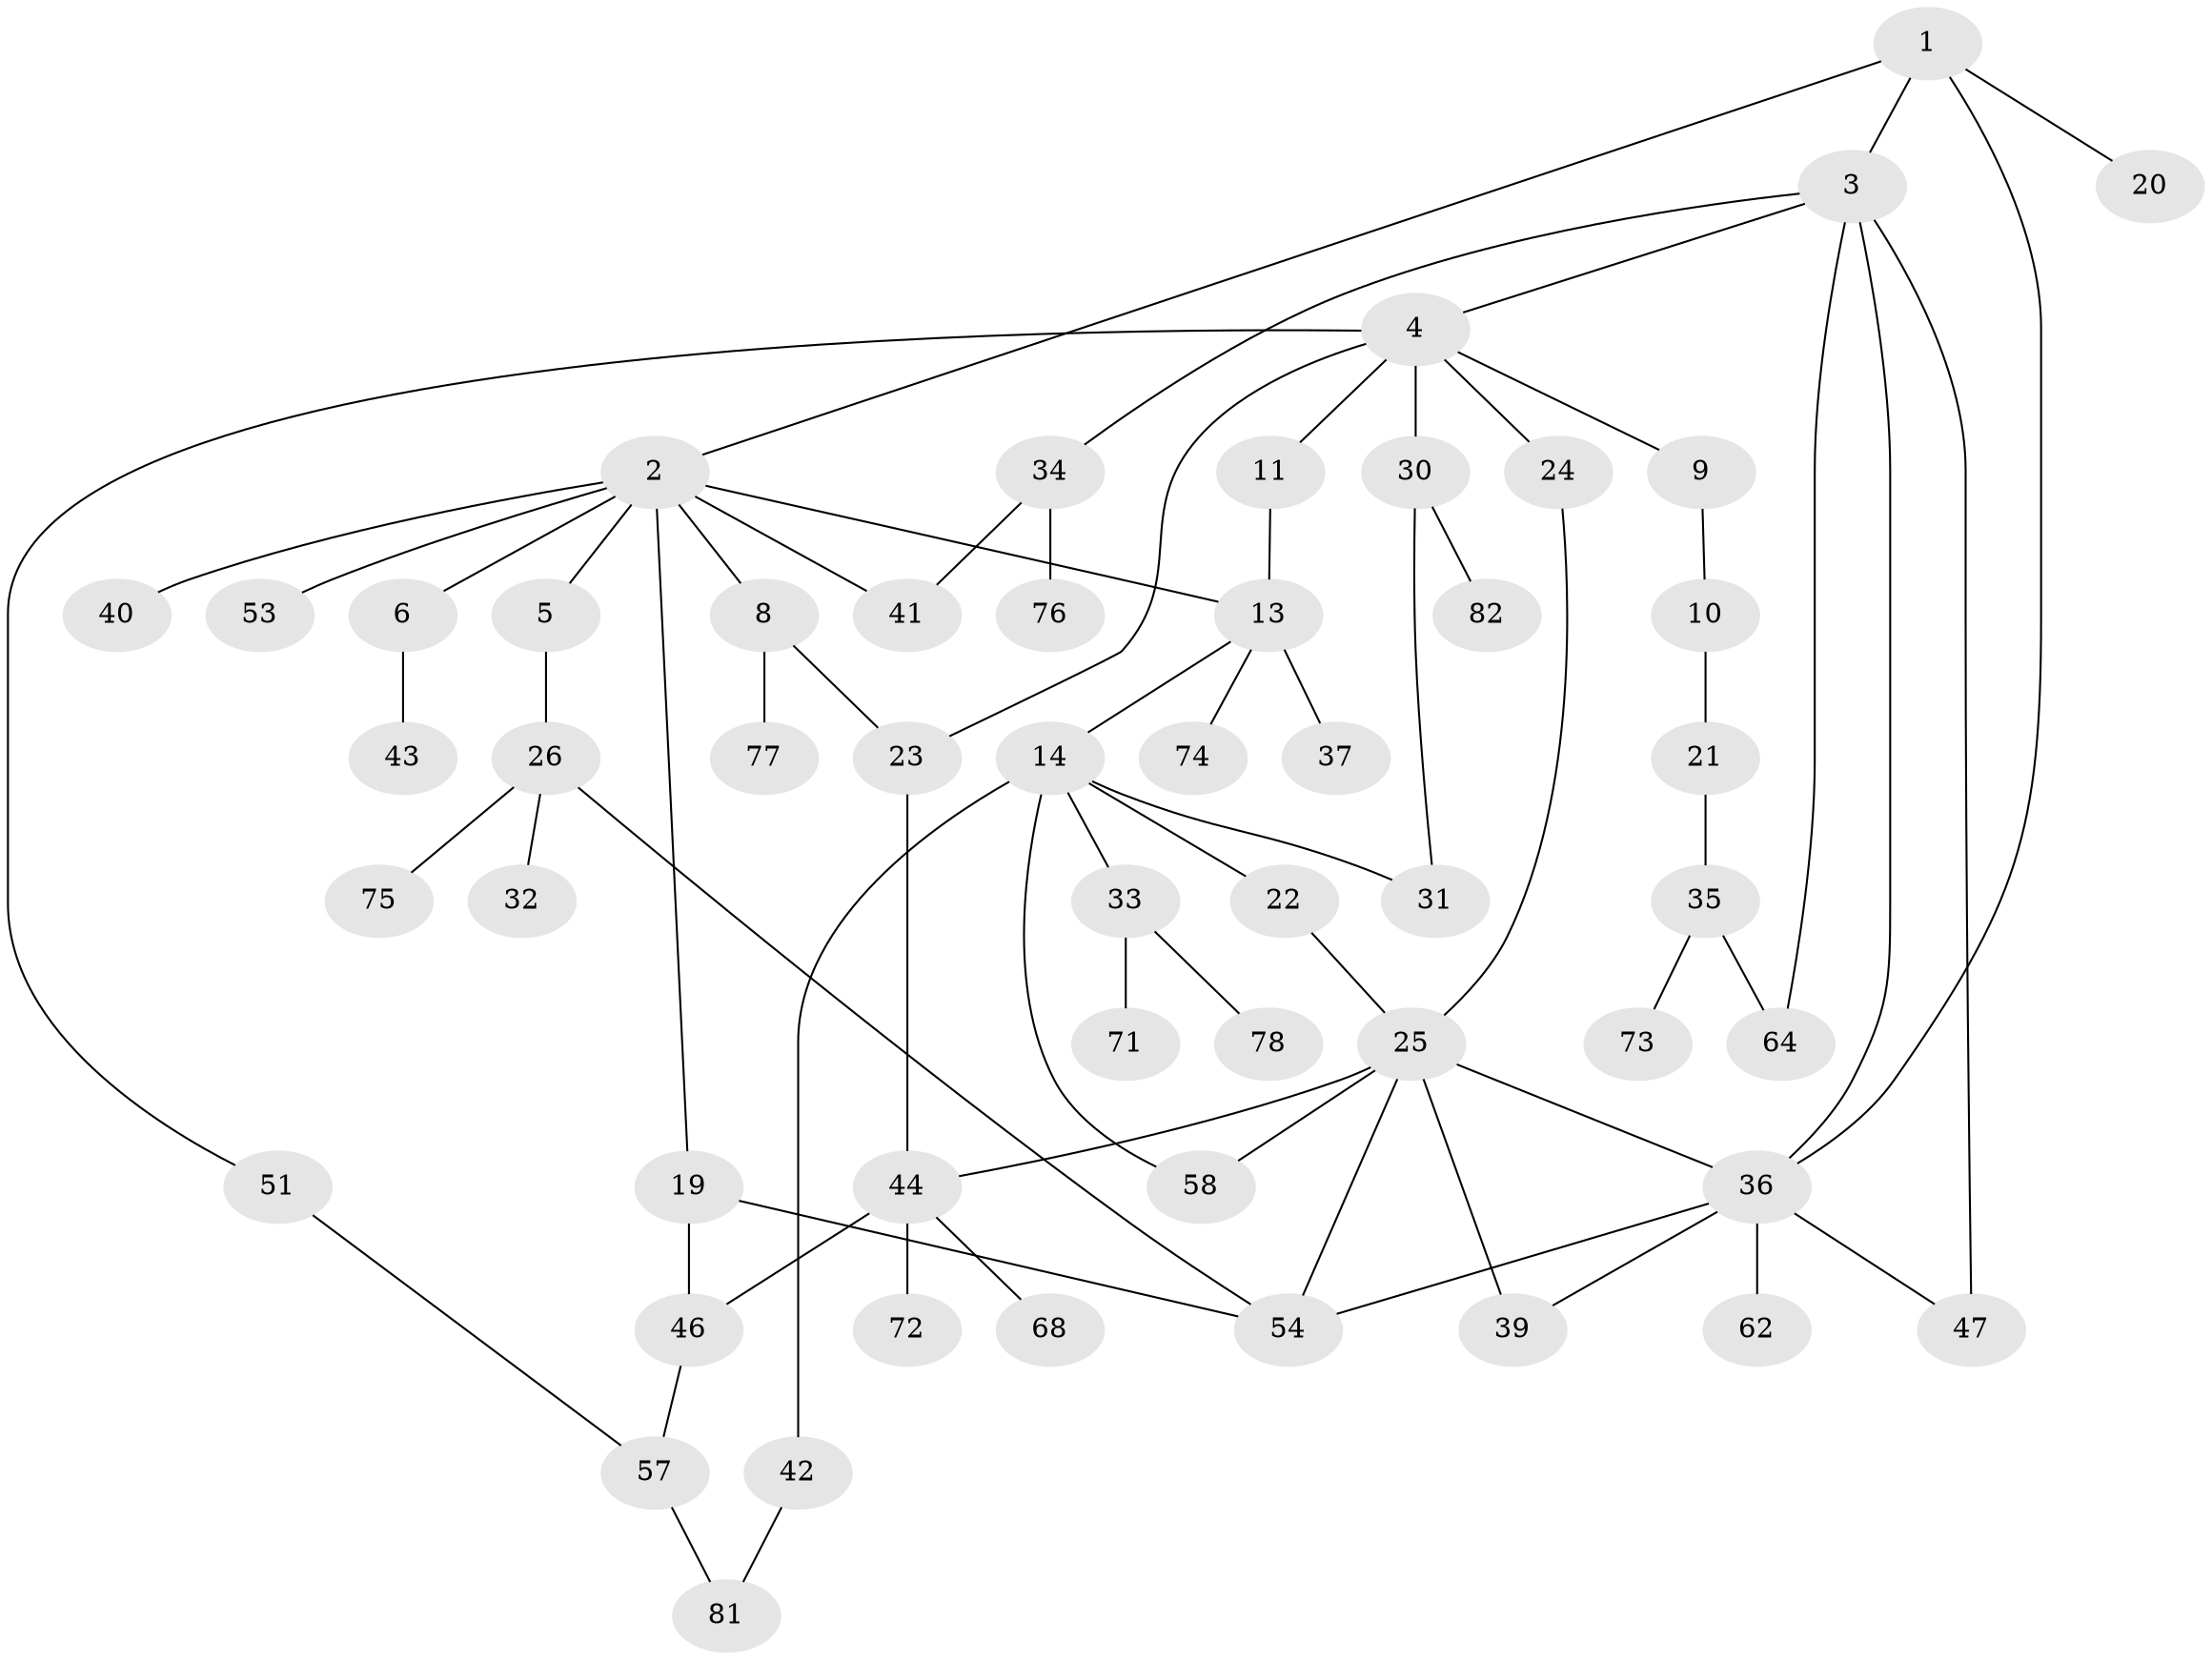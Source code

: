 // Generated by graph-tools (version 1.1) at 2025/23/03/03/25 07:23:33]
// undirected, 54 vertices, 71 edges
graph export_dot {
graph [start="1"]
  node [color=gray90,style=filled];
  1 [super="+7"];
  2 [super="+12"];
  3 [super="+15"];
  4 [super="+16"];
  5 [super="+17"];
  6;
  8 [super="+56"];
  9;
  10 [super="+29"];
  11 [super="+50"];
  13 [super="+27"];
  14 [super="+18"];
  19 [super="+28"];
  20 [super="+66"];
  21 [super="+69"];
  22 [super="+63"];
  23;
  24;
  25 [super="+45"];
  26 [super="+60"];
  30;
  31;
  32;
  33 [super="+65"];
  34 [super="+59"];
  35 [super="+38"];
  36 [super="+52"];
  37;
  39 [super="+70"];
  40;
  41;
  42 [super="+49"];
  43;
  44 [super="+67"];
  46 [super="+48"];
  47;
  51 [super="+55"];
  53;
  54 [super="+61"];
  57;
  58 [super="+80"];
  62;
  64 [super="+79"];
  68;
  71;
  72;
  73;
  74;
  75;
  76;
  77;
  78;
  81;
  82;
  1 -- 2;
  1 -- 3;
  1 -- 20;
  1 -- 36;
  2 -- 5;
  2 -- 6;
  2 -- 8;
  2 -- 41;
  2 -- 19;
  2 -- 53;
  2 -- 40;
  2 -- 13;
  3 -- 4;
  3 -- 34;
  3 -- 47;
  3 -- 64;
  3 -- 36;
  4 -- 9;
  4 -- 11;
  4 -- 23;
  4 -- 51;
  4 -- 24;
  4 -- 30;
  5 -- 26;
  6 -- 43;
  8 -- 23;
  8 -- 77;
  9 -- 10;
  10 -- 21;
  11 -- 13;
  13 -- 14;
  13 -- 37;
  13 -- 74;
  14 -- 22;
  14 -- 42;
  14 -- 33;
  14 -- 58;
  14 -- 31;
  19 -- 46;
  19 -- 54;
  21 -- 35;
  22 -- 25;
  23 -- 44;
  24 -- 25;
  25 -- 39;
  25 -- 58;
  25 -- 54;
  25 -- 44;
  25 -- 36;
  26 -- 32;
  26 -- 75;
  26 -- 54;
  30 -- 31;
  30 -- 82;
  33 -- 78;
  33 -- 71;
  34 -- 76;
  34 -- 41;
  35 -- 64;
  35 -- 73;
  36 -- 62;
  36 -- 47;
  36 -- 39;
  36 -- 54;
  42 -- 81;
  44 -- 46;
  44 -- 68;
  44 -- 72;
  46 -- 57;
  51 -- 57;
  57 -- 81;
}
